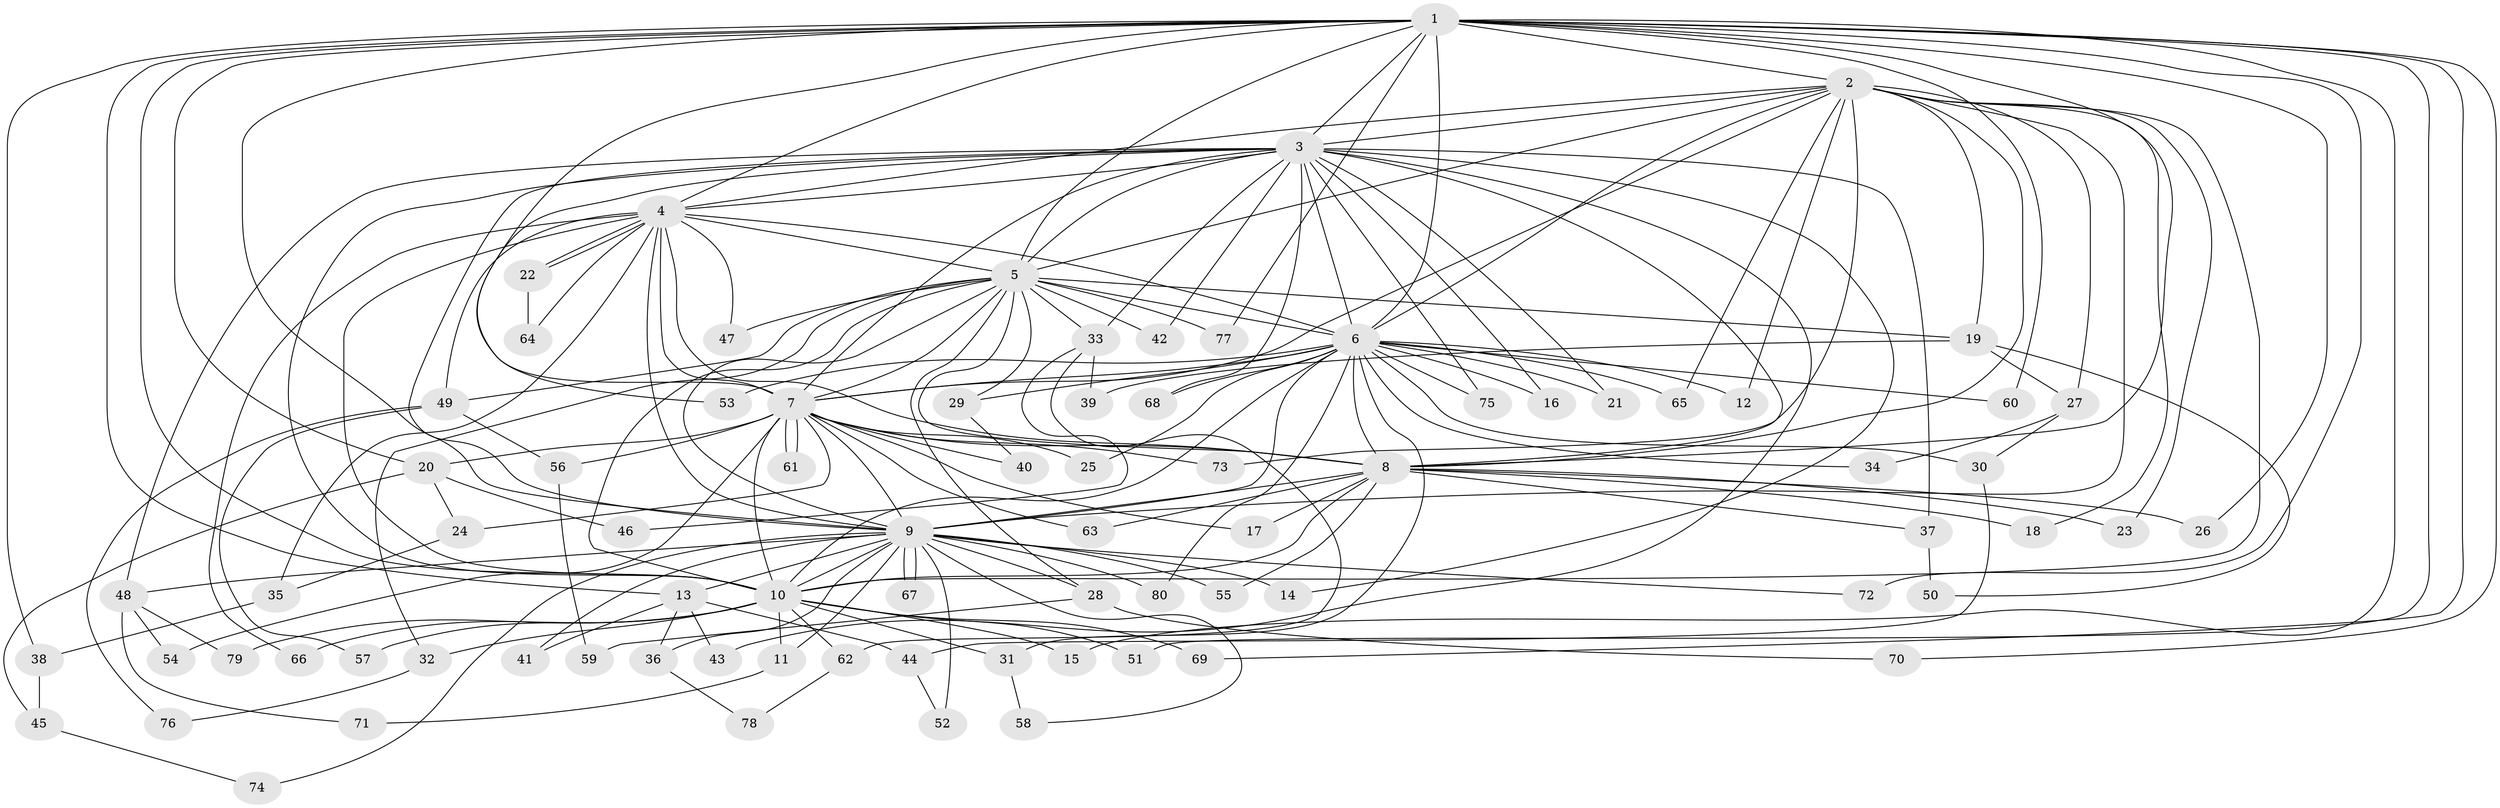 // Generated by graph-tools (version 1.1) at 2025/01/03/09/25 03:01:17]
// undirected, 80 vertices, 185 edges
graph export_dot {
graph [start="1"]
  node [color=gray90,style=filled];
  1;
  2;
  3;
  4;
  5;
  6;
  7;
  8;
  9;
  10;
  11;
  12;
  13;
  14;
  15;
  16;
  17;
  18;
  19;
  20;
  21;
  22;
  23;
  24;
  25;
  26;
  27;
  28;
  29;
  30;
  31;
  32;
  33;
  34;
  35;
  36;
  37;
  38;
  39;
  40;
  41;
  42;
  43;
  44;
  45;
  46;
  47;
  48;
  49;
  50;
  51;
  52;
  53;
  54;
  55;
  56;
  57;
  58;
  59;
  60;
  61;
  62;
  63;
  64;
  65;
  66;
  67;
  68;
  69;
  70;
  71;
  72;
  73;
  74;
  75;
  76;
  77;
  78;
  79;
  80;
  1 -- 2;
  1 -- 3;
  1 -- 4;
  1 -- 5;
  1 -- 6;
  1 -- 7;
  1 -- 8;
  1 -- 9;
  1 -- 10;
  1 -- 13;
  1 -- 15;
  1 -- 20;
  1 -- 26;
  1 -- 38;
  1 -- 51;
  1 -- 60;
  1 -- 69;
  1 -- 70;
  1 -- 72;
  1 -- 77;
  2 -- 3;
  2 -- 4;
  2 -- 5;
  2 -- 6;
  2 -- 7;
  2 -- 8;
  2 -- 9;
  2 -- 10;
  2 -- 12;
  2 -- 18;
  2 -- 19;
  2 -- 23;
  2 -- 27;
  2 -- 65;
  2 -- 73;
  3 -- 4;
  3 -- 5;
  3 -- 6;
  3 -- 7;
  3 -- 8;
  3 -- 9;
  3 -- 10;
  3 -- 14;
  3 -- 16;
  3 -- 21;
  3 -- 33;
  3 -- 37;
  3 -- 42;
  3 -- 43;
  3 -- 48;
  3 -- 53;
  3 -- 68;
  3 -- 75;
  4 -- 5;
  4 -- 6;
  4 -- 7;
  4 -- 8;
  4 -- 9;
  4 -- 10;
  4 -- 22;
  4 -- 22;
  4 -- 35;
  4 -- 47;
  4 -- 49;
  4 -- 64;
  4 -- 66;
  5 -- 6;
  5 -- 7;
  5 -- 8;
  5 -- 9;
  5 -- 10;
  5 -- 19;
  5 -- 28;
  5 -- 29;
  5 -- 32;
  5 -- 33;
  5 -- 42;
  5 -- 47;
  5 -- 49;
  5 -- 77;
  6 -- 7;
  6 -- 8;
  6 -- 9;
  6 -- 10;
  6 -- 12;
  6 -- 16;
  6 -- 21;
  6 -- 25;
  6 -- 29;
  6 -- 30;
  6 -- 31;
  6 -- 34;
  6 -- 53;
  6 -- 60;
  6 -- 65;
  6 -- 68;
  6 -- 75;
  6 -- 80;
  7 -- 8;
  7 -- 9;
  7 -- 10;
  7 -- 17;
  7 -- 20;
  7 -- 24;
  7 -- 25;
  7 -- 40;
  7 -- 54;
  7 -- 56;
  7 -- 61;
  7 -- 61;
  7 -- 63;
  7 -- 73;
  8 -- 9;
  8 -- 10;
  8 -- 17;
  8 -- 18;
  8 -- 23;
  8 -- 26;
  8 -- 37;
  8 -- 55;
  8 -- 63;
  9 -- 10;
  9 -- 11;
  9 -- 13;
  9 -- 14;
  9 -- 28;
  9 -- 36;
  9 -- 41;
  9 -- 48;
  9 -- 52;
  9 -- 55;
  9 -- 58;
  9 -- 67;
  9 -- 67;
  9 -- 72;
  9 -- 74;
  9 -- 80;
  10 -- 11;
  10 -- 15;
  10 -- 31;
  10 -- 32;
  10 -- 51;
  10 -- 57;
  10 -- 62;
  10 -- 66;
  10 -- 69;
  10 -- 79;
  11 -- 71;
  13 -- 36;
  13 -- 41;
  13 -- 43;
  13 -- 44;
  19 -- 27;
  19 -- 39;
  19 -- 50;
  20 -- 24;
  20 -- 45;
  20 -- 46;
  22 -- 64;
  24 -- 35;
  27 -- 30;
  27 -- 34;
  28 -- 59;
  28 -- 70;
  29 -- 40;
  30 -- 44;
  31 -- 58;
  32 -- 76;
  33 -- 39;
  33 -- 46;
  33 -- 62;
  35 -- 38;
  36 -- 78;
  37 -- 50;
  38 -- 45;
  44 -- 52;
  45 -- 74;
  48 -- 54;
  48 -- 71;
  48 -- 79;
  49 -- 56;
  49 -- 57;
  49 -- 76;
  56 -- 59;
  62 -- 78;
}
